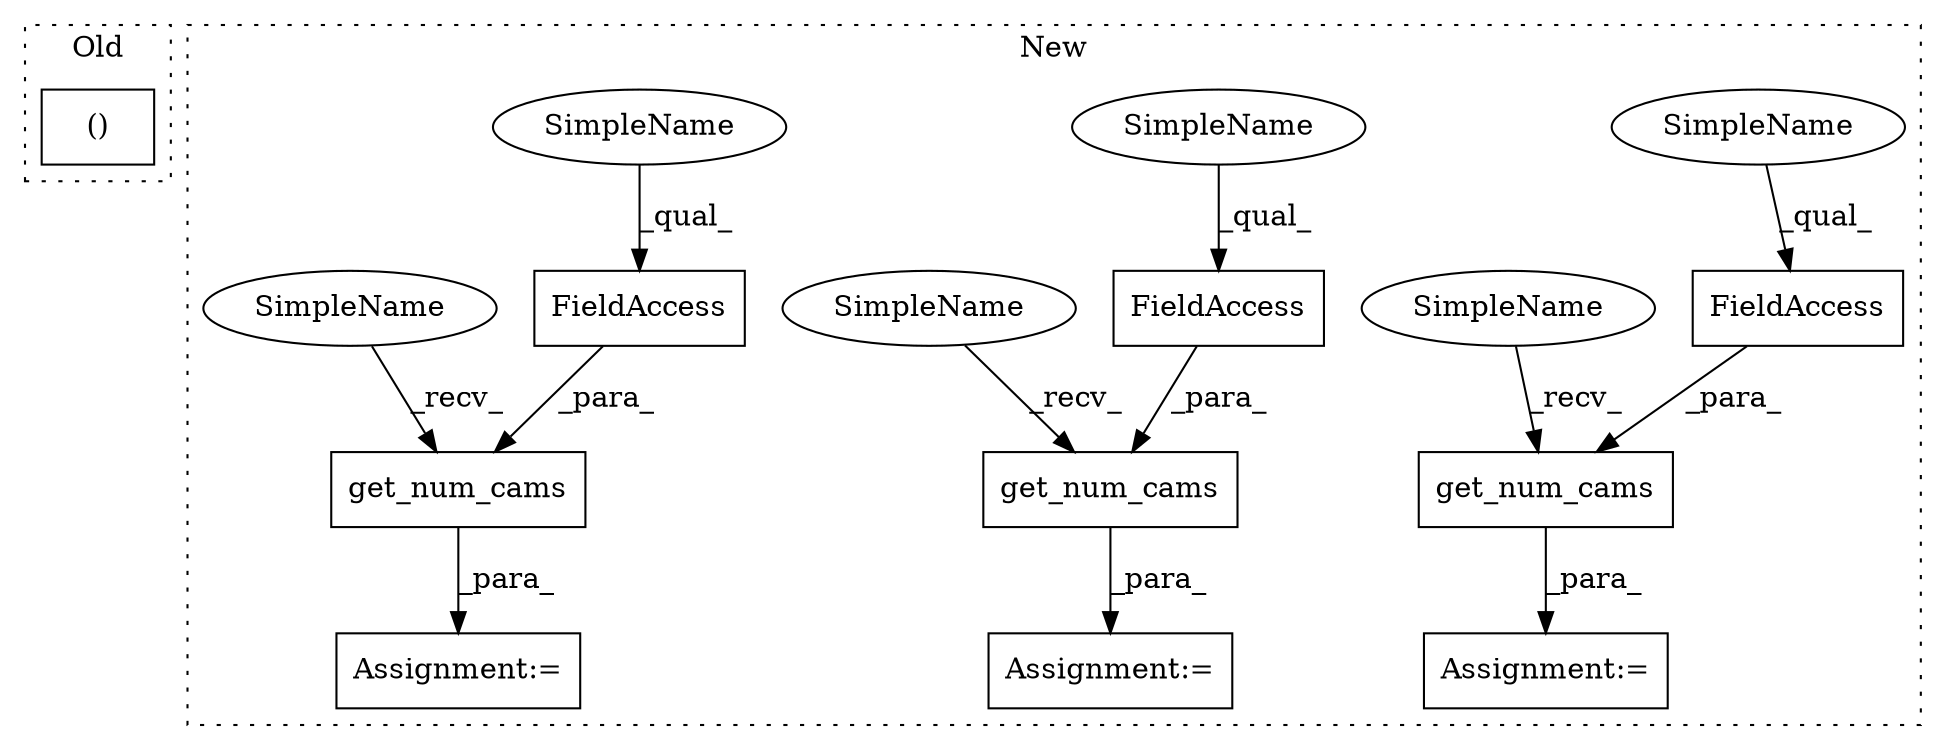 digraph G {
subgraph cluster0 {
1 [label="()" a="106" s="7589" l="41" shape="box"];
label = "Old";
style="dotted";
}
subgraph cluster1 {
2 [label="get_num_cams" a="32" s="9014,9037" l="13,1" shape="box"];
3 [label="FieldAccess" a="22" s="9233" l="12" shape="box"];
4 [label="get_num_cams" a="32" s="9220,9245" l="13,1" shape="box"];
5 [label="FieldAccess" a="22" s="9127" l="10" shape="box"];
6 [label="get_num_cams" a="32" s="9114,9137" l="13,1" shape="box"];
7 [label="FieldAccess" a="22" s="9027" l="10" shape="box"];
8 [label="Assignment:=" a="7" s="9008" l="1" shape="box"];
9 [label="Assignment:=" a="7" s="9214" l="1" shape="box"];
10 [label="Assignment:=" a="7" s="9108" l="1" shape="box"];
11 [label="SimpleName" a="42" s="9127" l="4" shape="ellipse"];
12 [label="SimpleName" a="42" s="9233" l="4" shape="ellipse"];
13 [label="SimpleName" a="42" s="9215" l="4" shape="ellipse"];
14 [label="SimpleName" a="42" s="9009" l="4" shape="ellipse"];
15 [label="SimpleName" a="42" s="9027" l="4" shape="ellipse"];
16 [label="SimpleName" a="42" s="9109" l="4" shape="ellipse"];
label = "New";
style="dotted";
}
2 -> 8 [label="_para_"];
3 -> 4 [label="_para_"];
4 -> 9 [label="_para_"];
5 -> 6 [label="_para_"];
6 -> 10 [label="_para_"];
7 -> 2 [label="_para_"];
11 -> 5 [label="_qual_"];
12 -> 3 [label="_qual_"];
13 -> 4 [label="_recv_"];
14 -> 2 [label="_recv_"];
15 -> 7 [label="_qual_"];
16 -> 6 [label="_recv_"];
}